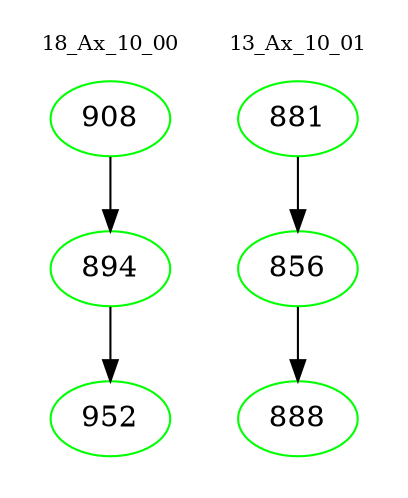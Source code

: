 digraph{
subgraph cluster_0 {
color = white
label = "18_Ax_10_00";
fontsize=10;
T0_908 [label="908", color="green"]
T0_908 -> T0_894 [color="black"]
T0_894 [label="894", color="green"]
T0_894 -> T0_952 [color="black"]
T0_952 [label="952", color="green"]
}
subgraph cluster_1 {
color = white
label = "13_Ax_10_01";
fontsize=10;
T1_881 [label="881", color="green"]
T1_881 -> T1_856 [color="black"]
T1_856 [label="856", color="green"]
T1_856 -> T1_888 [color="black"]
T1_888 [label="888", color="green"]
}
}
